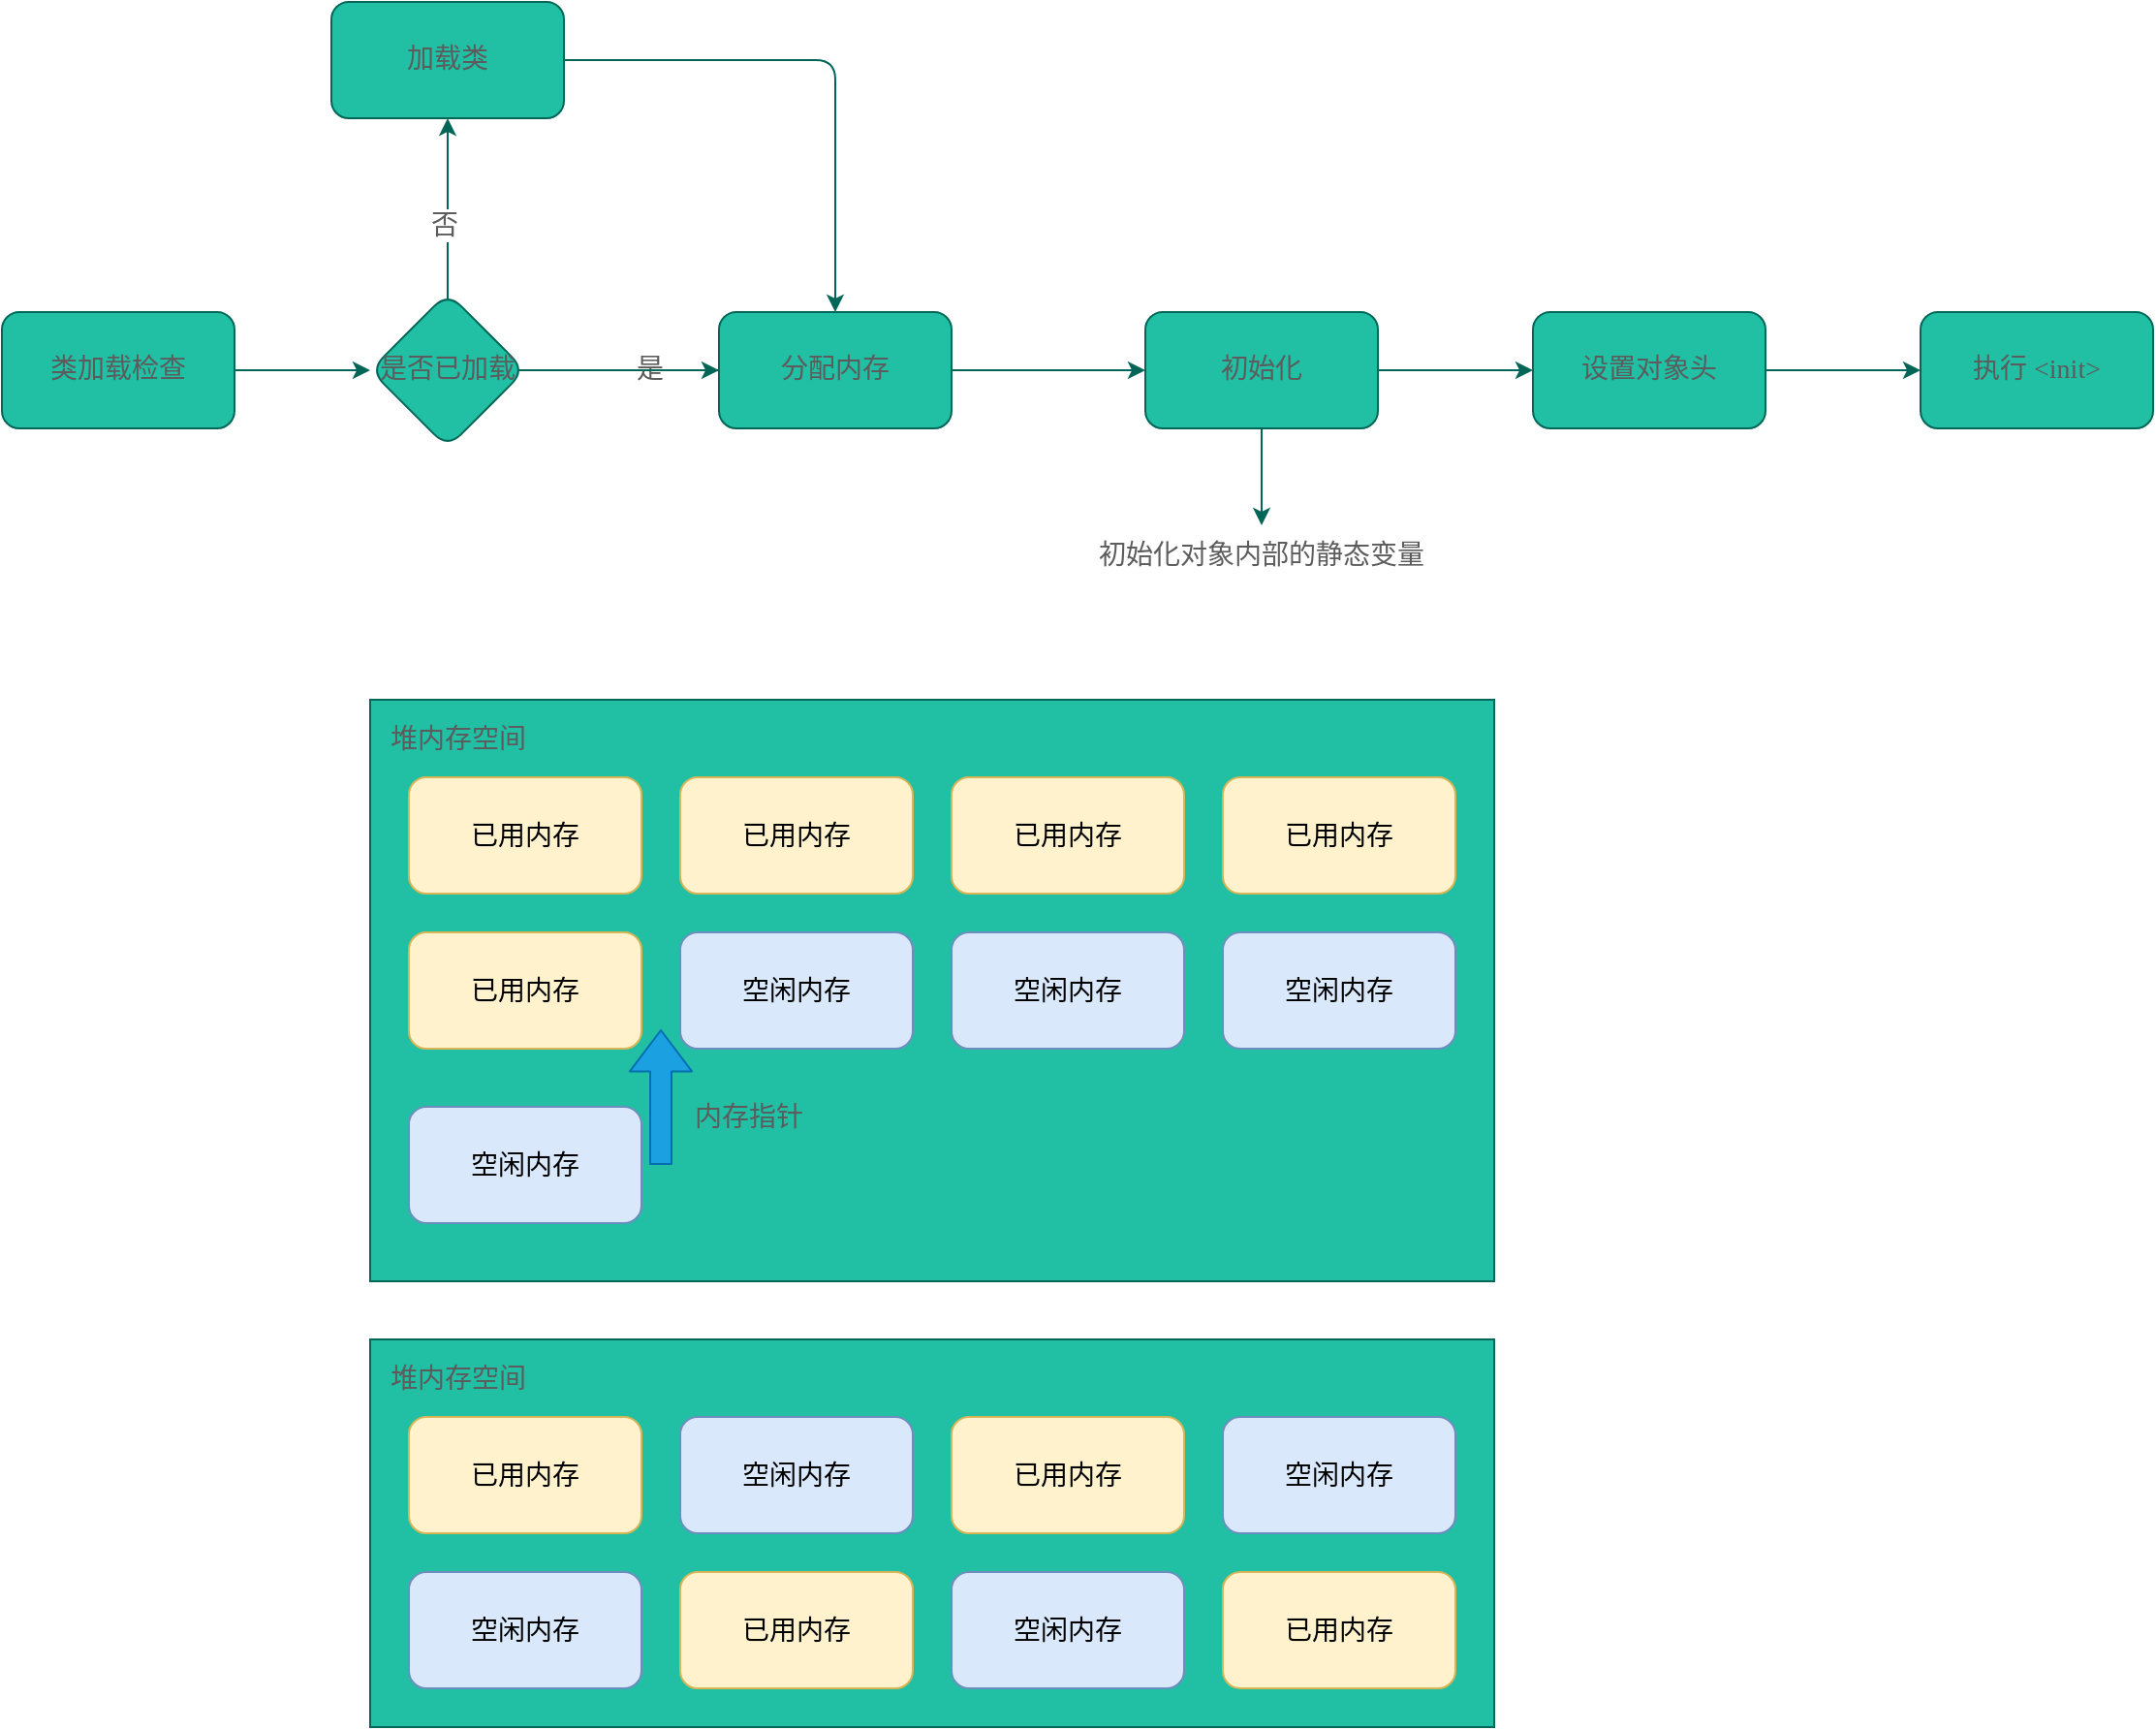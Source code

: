 <mxfile version="16.2.7" type="github">
  <diagram id="C5RBs43oDa-KdzZeNtuy" name="Page-1">
    <mxGraphModel dx="1422" dy="804" grid="1" gridSize="10" guides="1" tooltips="1" connect="1" arrows="1" fold="1" page="1" pageScale="1" pageWidth="827" pageHeight="1169" math="0" shadow="0">
      <root>
        <mxCell id="WIyWlLk6GJQsqaUBKTNV-0" />
        <mxCell id="WIyWlLk6GJQsqaUBKTNV-1" parent="WIyWlLk6GJQsqaUBKTNV-0" />
        <mxCell id="0oYpzeVEECs09RrJKvZ9-6" value="" style="edgeStyle=orthogonalEdgeStyle;rounded=1;sketch=0;orthogonalLoop=1;jettySize=auto;html=1;fontFamily=Comic Sans MS;fontColor=#5C5C5C;strokeColor=#006658;fillColor=#21C0A5;fontSize=14;" edge="1" parent="WIyWlLk6GJQsqaUBKTNV-1" source="0oYpzeVEECs09RrJKvZ9-0" target="0oYpzeVEECs09RrJKvZ9-5">
          <mxGeometry relative="1" as="geometry" />
        </mxCell>
        <mxCell id="0oYpzeVEECs09RrJKvZ9-0" value="类加载检查" style="rounded=1;whiteSpace=wrap;html=1;sketch=0;fontColor=#5C5C5C;strokeColor=#006658;fillColor=#21C0A5;fontFamily=Comic Sans MS;fontSize=14;" vertex="1" parent="WIyWlLk6GJQsqaUBKTNV-1">
          <mxGeometry x="20" y="180" width="120" height="60" as="geometry" />
        </mxCell>
        <mxCell id="0oYpzeVEECs09RrJKvZ9-8" value="" style="edgeStyle=orthogonalEdgeStyle;rounded=1;sketch=0;orthogonalLoop=1;jettySize=auto;html=1;fontFamily=Comic Sans MS;fontColor=#5C5C5C;strokeColor=#006658;fillColor=#21C0A5;fontSize=14;startArrow=none;" edge="1" parent="WIyWlLk6GJQsqaUBKTNV-1" source="0oYpzeVEECs09RrJKvZ9-9" target="0oYpzeVEECs09RrJKvZ9-7">
          <mxGeometry relative="1" as="geometry">
            <Array as="points" />
          </mxGeometry>
        </mxCell>
        <mxCell id="0oYpzeVEECs09RrJKvZ9-23" value="否" style="edgeLabel;html=1;align=center;verticalAlign=middle;resizable=0;points=[];fontSize=14;fontColor=#5C5C5C;" vertex="1" connectable="0" parent="0oYpzeVEECs09RrJKvZ9-8">
          <mxGeometry x="0.593" y="2" relative="1" as="geometry">
            <mxPoint as="offset" />
          </mxGeometry>
        </mxCell>
        <mxCell id="0oYpzeVEECs09RrJKvZ9-10" value="" style="edgeStyle=orthogonalEdgeStyle;rounded=1;sketch=0;orthogonalLoop=1;jettySize=auto;html=1;fontFamily=Comic Sans MS;fontColor=#5C5C5C;strokeColor=#006658;fillColor=#21C0A5;fontSize=14;" edge="1" parent="WIyWlLk6GJQsqaUBKTNV-1" source="0oYpzeVEECs09RrJKvZ9-5" target="0oYpzeVEECs09RrJKvZ9-9">
          <mxGeometry relative="1" as="geometry" />
        </mxCell>
        <mxCell id="0oYpzeVEECs09RrJKvZ9-14" value="是" style="edgeLabel;html=1;align=center;verticalAlign=middle;resizable=0;points=[];fontColor=#5C5C5C;fontSize=14;" vertex="1" connectable="0" parent="0oYpzeVEECs09RrJKvZ9-10">
          <mxGeometry x="0.267" y="1" relative="1" as="geometry">
            <mxPoint as="offset" />
          </mxGeometry>
        </mxCell>
        <mxCell id="0oYpzeVEECs09RrJKvZ9-5" value="是否已加载" style="rhombus;whiteSpace=wrap;html=1;fontFamily=Comic Sans MS;fillColor=#21C0A5;strokeColor=#006658;fontColor=#5C5C5C;rounded=1;sketch=0;fontSize=14;" vertex="1" parent="WIyWlLk6GJQsqaUBKTNV-1">
          <mxGeometry x="210" y="170" width="80" height="80" as="geometry" />
        </mxCell>
        <mxCell id="0oYpzeVEECs09RrJKvZ9-24" style="edgeStyle=orthogonalEdgeStyle;curved=0;rounded=1;sketch=0;orthogonalLoop=1;jettySize=auto;html=1;exitX=1;exitY=0.5;exitDx=0;exitDy=0;fontSize=14;fontColor=#5C5C5C;strokeColor=#006658;fillColor=#21C0A5;" edge="1" parent="WIyWlLk6GJQsqaUBKTNV-1" source="0oYpzeVEECs09RrJKvZ9-7" target="0oYpzeVEECs09RrJKvZ9-9">
          <mxGeometry relative="1" as="geometry" />
        </mxCell>
        <mxCell id="0oYpzeVEECs09RrJKvZ9-7" value="加载类" style="whiteSpace=wrap;html=1;fontFamily=Comic Sans MS;fillColor=#21C0A5;strokeColor=#006658;fontColor=#5C5C5C;rounded=1;sketch=0;fontSize=14;" vertex="1" parent="WIyWlLk6GJQsqaUBKTNV-1">
          <mxGeometry x="190" y="20" width="120" height="60" as="geometry" />
        </mxCell>
        <mxCell id="0oYpzeVEECs09RrJKvZ9-16" value="" style="edgeStyle=orthogonalEdgeStyle;curved=0;rounded=1;sketch=0;orthogonalLoop=1;jettySize=auto;html=1;fontColor=#5C5C5C;strokeColor=#006658;fillColor=#21C0A5;fontSize=14;" edge="1" parent="WIyWlLk6GJQsqaUBKTNV-1" source="0oYpzeVEECs09RrJKvZ9-9" target="0oYpzeVEECs09RrJKvZ9-15">
          <mxGeometry relative="1" as="geometry" />
        </mxCell>
        <mxCell id="0oYpzeVEECs09RrJKvZ9-18" value="" style="edgeStyle=orthogonalEdgeStyle;curved=0;rounded=1;sketch=0;orthogonalLoop=1;jettySize=auto;html=1;fontColor=#5C5C5C;strokeColor=#006658;fillColor=#21C0A5;fontSize=14;" edge="1" parent="WIyWlLk6GJQsqaUBKTNV-1" source="0oYpzeVEECs09RrJKvZ9-15" target="0oYpzeVEECs09RrJKvZ9-17">
          <mxGeometry relative="1" as="geometry" />
        </mxCell>
        <mxCell id="0oYpzeVEECs09RrJKvZ9-27" style="edgeStyle=orthogonalEdgeStyle;curved=0;rounded=1;sketch=0;orthogonalLoop=1;jettySize=auto;html=1;exitX=0.5;exitY=1;exitDx=0;exitDy=0;entryX=0.5;entryY=0;entryDx=0;entryDy=0;fontFamily=Helvetica;fontSize=14;fontColor=#5C5C5C;strokeColor=#006658;fillColor=#21C0A5;" edge="1" parent="WIyWlLk6GJQsqaUBKTNV-1" source="0oYpzeVEECs09RrJKvZ9-15" target="0oYpzeVEECs09RrJKvZ9-26">
          <mxGeometry relative="1" as="geometry" />
        </mxCell>
        <mxCell id="0oYpzeVEECs09RrJKvZ9-15" value="初始化" style="whiteSpace=wrap;html=1;fontFamily=Comic Sans MS;fillColor=#21C0A5;strokeColor=#006658;fontColor=#5C5C5C;rounded=1;sketch=0;fontSize=14;" vertex="1" parent="WIyWlLk6GJQsqaUBKTNV-1">
          <mxGeometry x="610" y="180" width="120" height="60" as="geometry" />
        </mxCell>
        <mxCell id="0oYpzeVEECs09RrJKvZ9-20" value="" style="edgeStyle=orthogonalEdgeStyle;curved=0;rounded=1;sketch=0;orthogonalLoop=1;jettySize=auto;html=1;fontColor=#5C5C5C;strokeColor=#006658;fillColor=#21C0A5;fontSize=14;" edge="1" parent="WIyWlLk6GJQsqaUBKTNV-1" source="0oYpzeVEECs09RrJKvZ9-17" target="0oYpzeVEECs09RrJKvZ9-19">
          <mxGeometry relative="1" as="geometry" />
        </mxCell>
        <mxCell id="0oYpzeVEECs09RrJKvZ9-17" value="设置对象头" style="whiteSpace=wrap;html=1;fontFamily=Comic Sans MS;fillColor=#21C0A5;strokeColor=#006658;fontColor=#5C5C5C;rounded=1;sketch=0;fontSize=14;" vertex="1" parent="WIyWlLk6GJQsqaUBKTNV-1">
          <mxGeometry x="810" y="180" width="120" height="60" as="geometry" />
        </mxCell>
        <mxCell id="0oYpzeVEECs09RrJKvZ9-19" value="执行 &amp;lt;init&amp;gt;" style="whiteSpace=wrap;html=1;fontFamily=Comic Sans MS;fillColor=#21C0A5;strokeColor=#006658;fontColor=#5C5C5C;rounded=1;sketch=0;fontSize=14;" vertex="1" parent="WIyWlLk6GJQsqaUBKTNV-1">
          <mxGeometry x="1010" y="180" width="120" height="60" as="geometry" />
        </mxCell>
        <mxCell id="0oYpzeVEECs09RrJKvZ9-9" value="分配内存" style="whiteSpace=wrap;html=1;fontFamily=Comic Sans MS;fillColor=#21C0A5;strokeColor=#006658;fontColor=#5C5C5C;rounded=1;sketch=0;fontSize=14;" vertex="1" parent="WIyWlLk6GJQsqaUBKTNV-1">
          <mxGeometry x="390" y="180" width="120" height="60" as="geometry" />
        </mxCell>
        <mxCell id="0oYpzeVEECs09RrJKvZ9-21" value="" style="edgeStyle=orthogonalEdgeStyle;rounded=1;sketch=0;orthogonalLoop=1;jettySize=auto;html=1;fontFamily=Comic Sans MS;fontColor=#5C5C5C;strokeColor=#006658;fillColor=#21C0A5;fontSize=14;endArrow=none;" edge="1" parent="WIyWlLk6GJQsqaUBKTNV-1" source="0oYpzeVEECs09RrJKvZ9-5" target="0oYpzeVEECs09RrJKvZ9-9">
          <mxGeometry relative="1" as="geometry">
            <mxPoint x="290" y="210" as="sourcePoint" />
            <mxPoint x="250" y="80" as="targetPoint" />
            <Array as="points">
              <mxPoint x="510" y="210" />
              <mxPoint x="510" y="210" />
            </Array>
          </mxGeometry>
        </mxCell>
        <mxCell id="0oYpzeVEECs09RrJKvZ9-26" value="初始化对象内部的静态变量" style="text;html=1;strokeColor=none;fillColor=none;align=center;verticalAlign=middle;whiteSpace=wrap;rounded=0;sketch=0;fontColor=#5C5C5C;fontSize=14;glass=0;" vertex="1" parent="WIyWlLk6GJQsqaUBKTNV-1">
          <mxGeometry x="560" y="290" width="220" height="30" as="geometry" />
        </mxCell>
        <mxCell id="0oYpzeVEECs09RrJKvZ9-29" value="" style="rounded=0;whiteSpace=wrap;html=1;sketch=0;fontColor=#5C5C5C;strokeColor=#006658;fillColor=#21C0A5;" vertex="1" parent="WIyWlLk6GJQsqaUBKTNV-1">
          <mxGeometry x="210" y="380" width="580" height="300" as="geometry" />
        </mxCell>
        <mxCell id="0oYpzeVEECs09RrJKvZ9-30" value="堆内存空间" style="text;html=1;align=center;verticalAlign=middle;resizable=0;points=[];autosize=1;strokeColor=none;fillColor=none;fontColor=#5C5C5C;fontSize=14;" vertex="1" parent="WIyWlLk6GJQsqaUBKTNV-1">
          <mxGeometry x="210" y="390" width="90" height="20" as="geometry" />
        </mxCell>
        <mxCell id="0oYpzeVEECs09RrJKvZ9-31" value="已用内存" style="rounded=1;whiteSpace=wrap;html=1;fontFamily=Helvetica;fontSize=14;fillColor=#fff2cc;strokeColor=#d6b656;" vertex="1" parent="WIyWlLk6GJQsqaUBKTNV-1">
          <mxGeometry x="230" y="420" width="120" height="60" as="geometry" />
        </mxCell>
        <mxCell id="0oYpzeVEECs09RrJKvZ9-32" value="已用内存" style="rounded=1;whiteSpace=wrap;html=1;fontFamily=Helvetica;fontSize=14;fillColor=#fff2cc;strokeColor=#d6b656;" vertex="1" parent="WIyWlLk6GJQsqaUBKTNV-1">
          <mxGeometry x="370" y="420" width="120" height="60" as="geometry" />
        </mxCell>
        <mxCell id="0oYpzeVEECs09RrJKvZ9-33" value="已用内存" style="rounded=1;whiteSpace=wrap;html=1;fontFamily=Helvetica;fontSize=14;fillColor=#fff2cc;strokeColor=#d6b656;" vertex="1" parent="WIyWlLk6GJQsqaUBKTNV-1">
          <mxGeometry x="650" y="420" width="120" height="60" as="geometry" />
        </mxCell>
        <mxCell id="0oYpzeVEECs09RrJKvZ9-34" value="已用内存" style="rounded=1;whiteSpace=wrap;html=1;fontFamily=Helvetica;fontSize=14;fillColor=#fff2cc;strokeColor=#d6b656;" vertex="1" parent="WIyWlLk6GJQsqaUBKTNV-1">
          <mxGeometry x="510" y="420" width="120" height="60" as="geometry" />
        </mxCell>
        <mxCell id="0oYpzeVEECs09RrJKvZ9-35" value="已用内存" style="rounded=1;whiteSpace=wrap;html=1;fontFamily=Helvetica;fontSize=14;fillColor=#fff2cc;strokeColor=#d6b656;" vertex="1" parent="WIyWlLk6GJQsqaUBKTNV-1">
          <mxGeometry x="230" y="500" width="120" height="60" as="geometry" />
        </mxCell>
        <mxCell id="0oYpzeVEECs09RrJKvZ9-37" value="空闲内存" style="rounded=1;whiteSpace=wrap;html=1;fontFamily=Helvetica;fontSize=14;fillColor=#dae8fc;strokeColor=#6c8ebf;" vertex="1" parent="WIyWlLk6GJQsqaUBKTNV-1">
          <mxGeometry x="370" y="500" width="120" height="60" as="geometry" />
        </mxCell>
        <mxCell id="0oYpzeVEECs09RrJKvZ9-38" value="" style="shape=flexArrow;endArrow=classic;html=1;rounded=1;sketch=0;fontFamily=Helvetica;fontSize=14;fontColor=#5C5C5C;strokeColor=#006EAF;fillColor=#1ba1e2;curved=0;width=11;endSize=6.74;" edge="1" parent="WIyWlLk6GJQsqaUBKTNV-1">
          <mxGeometry width="50" height="50" relative="1" as="geometry">
            <mxPoint x="360" y="620" as="sourcePoint" />
            <mxPoint x="360" y="550" as="targetPoint" />
          </mxGeometry>
        </mxCell>
        <mxCell id="0oYpzeVEECs09RrJKvZ9-40" value="空闲内存" style="rounded=1;whiteSpace=wrap;html=1;fontFamily=Helvetica;fontSize=14;fillColor=#dae8fc;strokeColor=#6c8ebf;" vertex="1" parent="WIyWlLk6GJQsqaUBKTNV-1">
          <mxGeometry x="650" y="500" width="120" height="60" as="geometry" />
        </mxCell>
        <mxCell id="0oYpzeVEECs09RrJKvZ9-41" value="空闲内存" style="rounded=1;whiteSpace=wrap;html=1;fontFamily=Helvetica;fontSize=14;fillColor=#dae8fc;strokeColor=#6c8ebf;" vertex="1" parent="WIyWlLk6GJQsqaUBKTNV-1">
          <mxGeometry x="510" y="500" width="120" height="60" as="geometry" />
        </mxCell>
        <mxCell id="0oYpzeVEECs09RrJKvZ9-42" value="空闲内存" style="rounded=1;whiteSpace=wrap;html=1;fontFamily=Helvetica;fontSize=14;fillColor=#dae8fc;strokeColor=#6c8ebf;" vertex="1" parent="WIyWlLk6GJQsqaUBKTNV-1">
          <mxGeometry x="230" y="590" width="120" height="60" as="geometry" />
        </mxCell>
        <mxCell id="0oYpzeVEECs09RrJKvZ9-39" value="内存指针" style="text;html=1;align=center;verticalAlign=middle;resizable=0;points=[];autosize=1;strokeColor=none;fillColor=none;fontSize=14;fontFamily=Helvetica;fontColor=#5C5C5C;" vertex="1" parent="WIyWlLk6GJQsqaUBKTNV-1">
          <mxGeometry x="370" y="585" width="70" height="20" as="geometry" />
        </mxCell>
        <mxCell id="0oYpzeVEECs09RrJKvZ9-43" value="" style="rounded=0;whiteSpace=wrap;html=1;sketch=0;fontColor=#5C5C5C;strokeColor=#006658;fillColor=#21C0A5;" vertex="1" parent="WIyWlLk6GJQsqaUBKTNV-1">
          <mxGeometry x="210" y="710" width="580" height="200" as="geometry" />
        </mxCell>
        <mxCell id="0oYpzeVEECs09RrJKvZ9-44" value="堆内存空间" style="text;html=1;align=center;verticalAlign=middle;resizable=0;points=[];autosize=1;strokeColor=none;fillColor=none;fontColor=#5C5C5C;fontSize=14;" vertex="1" parent="WIyWlLk6GJQsqaUBKTNV-1">
          <mxGeometry x="210" y="720" width="90" height="20" as="geometry" />
        </mxCell>
        <mxCell id="0oYpzeVEECs09RrJKvZ9-45" value="已用内存" style="rounded=1;whiteSpace=wrap;html=1;fontFamily=Helvetica;fontSize=14;fillColor=#fff2cc;strokeColor=#d6b656;" vertex="1" parent="WIyWlLk6GJQsqaUBKTNV-1">
          <mxGeometry x="230" y="750" width="120" height="60" as="geometry" />
        </mxCell>
        <mxCell id="0oYpzeVEECs09RrJKvZ9-46" value="已用内存" style="rounded=1;whiteSpace=wrap;html=1;fontFamily=Helvetica;fontSize=14;fillColor=#fff2cc;strokeColor=#d6b656;" vertex="1" parent="WIyWlLk6GJQsqaUBKTNV-1">
          <mxGeometry x="510" y="750" width="120" height="60" as="geometry" />
        </mxCell>
        <mxCell id="0oYpzeVEECs09RrJKvZ9-47" value="已用内存" style="rounded=1;whiteSpace=wrap;html=1;fontFamily=Helvetica;fontSize=14;fillColor=#fff2cc;strokeColor=#d6b656;" vertex="1" parent="WIyWlLk6GJQsqaUBKTNV-1">
          <mxGeometry x="650" y="830" width="120" height="60" as="geometry" />
        </mxCell>
        <mxCell id="0oYpzeVEECs09RrJKvZ9-48" value="已用内存" style="rounded=1;whiteSpace=wrap;html=1;fontFamily=Helvetica;fontSize=14;fillColor=#fff2cc;strokeColor=#d6b656;" vertex="1" parent="WIyWlLk6GJQsqaUBKTNV-1">
          <mxGeometry x="370" y="830" width="120" height="60" as="geometry" />
        </mxCell>
        <mxCell id="0oYpzeVEECs09RrJKvZ9-50" value="空闲内存" style="rounded=1;whiteSpace=wrap;html=1;fontFamily=Helvetica;fontSize=14;fillColor=#dae8fc;strokeColor=#6c8ebf;" vertex="1" parent="WIyWlLk6GJQsqaUBKTNV-1">
          <mxGeometry x="370" y="750" width="120" height="60" as="geometry" />
        </mxCell>
        <mxCell id="0oYpzeVEECs09RrJKvZ9-52" value="空闲内存" style="rounded=1;whiteSpace=wrap;html=1;fontFamily=Helvetica;fontSize=14;fillColor=#dae8fc;strokeColor=#6c8ebf;" vertex="1" parent="WIyWlLk6GJQsqaUBKTNV-1">
          <mxGeometry x="650" y="750" width="120" height="60" as="geometry" />
        </mxCell>
        <mxCell id="0oYpzeVEECs09RrJKvZ9-53" value="空闲内存" style="rounded=1;whiteSpace=wrap;html=1;fontFamily=Helvetica;fontSize=14;fillColor=#dae8fc;strokeColor=#6c8ebf;" vertex="1" parent="WIyWlLk6GJQsqaUBKTNV-1">
          <mxGeometry x="510" y="830" width="120" height="60" as="geometry" />
        </mxCell>
        <mxCell id="0oYpzeVEECs09RrJKvZ9-54" value="空闲内存" style="rounded=1;whiteSpace=wrap;html=1;fontFamily=Helvetica;fontSize=14;fillColor=#dae8fc;strokeColor=#6c8ebf;" vertex="1" parent="WIyWlLk6GJQsqaUBKTNV-1">
          <mxGeometry x="230" y="830" width="120" height="60" as="geometry" />
        </mxCell>
      </root>
    </mxGraphModel>
  </diagram>
</mxfile>
